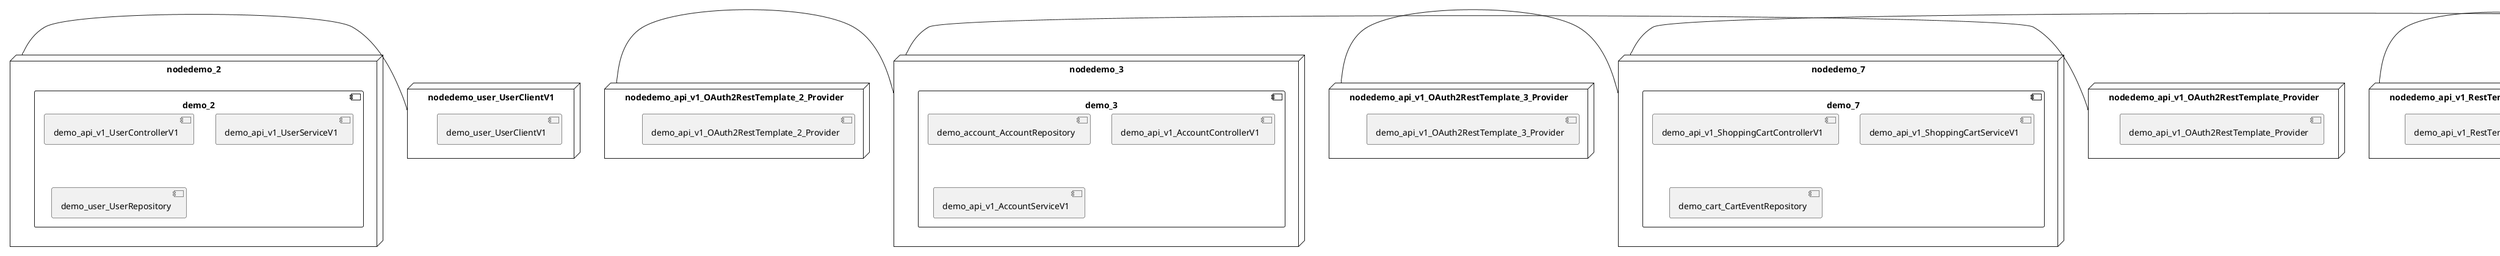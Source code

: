 @startuml
skinparam fixCircleLabelOverlapping true
skinparam componentStyle uml2
node nodedemo {
component demo {
[demo_api_v1_OrderControllerV1] [[kbastani-spring-cloud-event-sourcing-example.system#_kcnMdBGXEe-sXNgea5LG7w]]
[demo_api_v1_OrderServiceV1] [[kbastani-spring-cloud-event-sourcing-example.system#_kcnMdBGXEe-sXNgea5LG7w]]
[demo_config_DatabaseInitializer] [[kbastani-spring-cloud-event-sourcing-example.system#_kcnMdBGXEe-sXNgea5LG7w]]
[demo_invoice_InvoiceRepository] [[kbastani-spring-cloud-event-sourcing-example.system#_kcnMdBGXEe-sXNgea5LG7w]]
[demo_order_OrderEventRepository] [[kbastani-spring-cloud-event-sourcing-example.system#_kcnMdBGXEe-sXNgea5LG7w]]
[demo_order_OrderRepository] [[kbastani-spring-cloud-event-sourcing-example.system#_kcnMdBGXEe-sXNgea5LG7w]]
}
}
node nodedemo_2 {
component demo_2 {
[demo_api_v1_UserControllerV1] [[kbastani-spring-cloud-event-sourcing-example.system#_kcnMdBGXEe-sXNgea5LG7w]]
[demo_api_v1_UserServiceV1] [[kbastani-spring-cloud-event-sourcing-example.system#_kcnMdBGXEe-sXNgea5LG7w]]
[demo_user_UserRepository] [[kbastani-spring-cloud-event-sourcing-example.system#_kcnMdBGXEe-sXNgea5LG7w]]
}
}
node nodedemo_3 {
component demo_3 {
[demo_account_AccountRepository] [[kbastani-spring-cloud-event-sourcing-example.system#_kcnMdBGXEe-sXNgea5LG7w]]
[demo_api_v1_AccountControllerV1] [[kbastani-spring-cloud-event-sourcing-example.system#_kcnMdBGXEe-sXNgea5LG7w]]
[demo_api_v1_AccountServiceV1] [[kbastani-spring-cloud-event-sourcing-example.system#_kcnMdBGXEe-sXNgea5LG7w]]
}
}
node nodedemo_4 {
component demo_4 {
[DatabaseInitializer] [[kbastani-spring-cloud-event-sourcing-example.system#_kcnMdBGXEe-sXNgea5LG7w]]
}
}
node nodedemo_5 {
component demo_5 {
[demo_UserController] [[kbastani-spring-cloud-event-sourcing-example.system#_kcnMdBGXEe-sXNgea5LG7w]]
[demo_UserRepository] [[kbastani-spring-cloud-event-sourcing-example.system#_kcnMdBGXEe-sXNgea5LG7w]]
[demo_UserService] [[kbastani-spring-cloud-event-sourcing-example.system#_kcnMdBGXEe-sXNgea5LG7w]]
[demo_login_UserController] [[kbastani-spring-cloud-event-sourcing-example.system#_kcnMdBGXEe-sXNgea5LG7w]]
}
}
node nodedemo_6 {
component demo_6 {
[demo_api_v1_CatalogControllerV1] [[kbastani-spring-cloud-event-sourcing-example.system#_kcnMdBGXEe-sXNgea5LG7w]]
[demo_api_v1_CatalogServiceV1] [[kbastani-spring-cloud-event-sourcing-example.system#_kcnMdBGXEe-sXNgea5LG7w]]
[demo_catalog_CatalogInfoRepository] [[kbastani-spring-cloud-event-sourcing-example.system#_kcnMdBGXEe-sXNgea5LG7w]]
}
}
node nodedemo_7 {
component demo_7 {
[demo_api_v1_ShoppingCartControllerV1] [[kbastani-spring-cloud-event-sourcing-example.system#_kcnMdBGXEe-sXNgea5LG7w]]
[demo_api_v1_ShoppingCartServiceV1] [[kbastani-spring-cloud-event-sourcing-example.system#_kcnMdBGXEe-sXNgea5LG7w]]
[demo_cart_CartEventRepository] [[kbastani-spring-cloud-event-sourcing-example.system#_kcnMdBGXEe-sXNgea5LG7w]]
}
}
node nodedemo_v1 {
component demo_v1 {
[demo_v1_InventoryControllerV1] [[kbastani-spring-cloud-event-sourcing-example.system#_kcnMdBGXEe-sXNgea5LG7w]]
[demo_v1_InventoryServiceV1] [[kbastani-spring-cloud-event-sourcing-example.system#_kcnMdBGXEe-sXNgea5LG7w]]
}
}
node nodedemo_api_v1_OAuth2RestTemplate_2_Provider {
[demo_api_v1_OAuth2RestTemplate_2_Provider] [[kbastani-spring-cloud-event-sourcing-example.system#_kcnMdBGXEe-sXNgea5LG7w]]
}
node nodedemo_api_v1_OAuth2RestTemplate_3_Provider {
[demo_api_v1_OAuth2RestTemplate_3_Provider] [[kbastani-spring-cloud-event-sourcing-example.system#_kcnMdBGXEe-sXNgea5LG7w]]
}
node nodedemo_api_v1_OAuth2RestTemplate_Provider {
[demo_api_v1_OAuth2RestTemplate_Provider] [[kbastani-spring-cloud-event-sourcing-example.system#_kcnMdBGXEe-sXNgea5LG7w]]
}
node nodedemo_api_v1_RestTemplate_2_Provider {
[demo_api_v1_RestTemplate_2_Provider] [[kbastani-spring-cloud-event-sourcing-example.system#_kcnMdBGXEe-sXNgea5LG7w]]
}
node nodedemo_api_v1_RestTemplate_Provider {
[demo_api_v1_RestTemplate_Provider] [[kbastani-spring-cloud-event-sourcing-example.system#_kcnMdBGXEe-sXNgea5LG7w]]
}
node nodedemo_inventory_InventoryRepository_Provider {
[demo_inventory_InventoryRepository_Provider] [[kbastani-spring-cloud-event-sourcing-example.system#_kcnMdBGXEe-sXNgea5LG7w]]
}
node nodedemo_login_AuthenticationManager_Provider {
[demo_login_AuthenticationManager_Provider] [[kbastani-spring-cloud-event-sourcing-example.system#_kcnMdBGXEe-sXNgea5LG7w]]
}
node nodedemo_login_ClientDetailsService_Provider {
[demo_login_ClientDetailsService_Provider] [[kbastani-spring-cloud-event-sourcing-example.system#_kcnMdBGXEe-sXNgea5LG7w]]
}
node nodedemo_login_HttpSessionSecurityContextRepository_Provider {
[demo_login_HttpSessionSecurityContextRepository_Provider] [[kbastani-spring-cloud-event-sourcing-example.system#_kcnMdBGXEe-sXNgea5LG7w]]
}
node nodedemo_login_LoginController {
[demo_login_LoginController] [[kbastani-spring-cloud-event-sourcing-example.system#_kcnMdBGXEe-sXNgea5LG7w]]
}
node nodedemo_product_ProductRepository_Provider {
[demo_product_ProductRepository_Provider] [[kbastani-spring-cloud-event-sourcing-example.system#_kcnMdBGXEe-sXNgea5LG7w]]
}
node nodedemo_user_UserClientV1 {
[demo_user_UserClientV1] [[kbastani-spring-cloud-event-sourcing-example.system#_kcnMdBGXEe-sXNgea5LG7w]]
}
node nodedemo_v1_Session_Provider {
[demo_v1_Session_Provider] [[kbastani-spring-cloud-event-sourcing-example.system#_kcnMdBGXEe-sXNgea5LG7w]]
}
[nodedemo_2] - [nodedemo_user_UserClientV1]
[nodedemo_api_v1_OAuth2RestTemplate_2_Provider] - [nodedemo_3]
[nodedemo_api_v1_OAuth2RestTemplate_3_Provider] - [nodedemo_7]
[nodedemo_api_v1_OAuth2RestTemplate_Provider] - [nodedemo_3]
[nodedemo_api_v1_RestTemplate_2_Provider] - [nodedemo_6]
[nodedemo_api_v1_RestTemplate_Provider] - [nodedemo_7]
[nodedemo_inventory_InventoryRepository_Provider] - [nodedemo_v1]
[nodedemo_login_AuthenticationManager_Provider] - [nodedemo_login_LoginController]
[nodedemo_login_ClientDetailsService_Provider] - [nodedemo_login_LoginController]
[nodedemo_login_HttpSessionSecurityContextRepository_Provider] - [nodedemo_login_LoginController]
[nodedemo_product_ProductRepository_Provider] - [nodedemo_v1]
[nodedemo_v1_Session_Provider] - [nodedemo_v1]

@enduml
